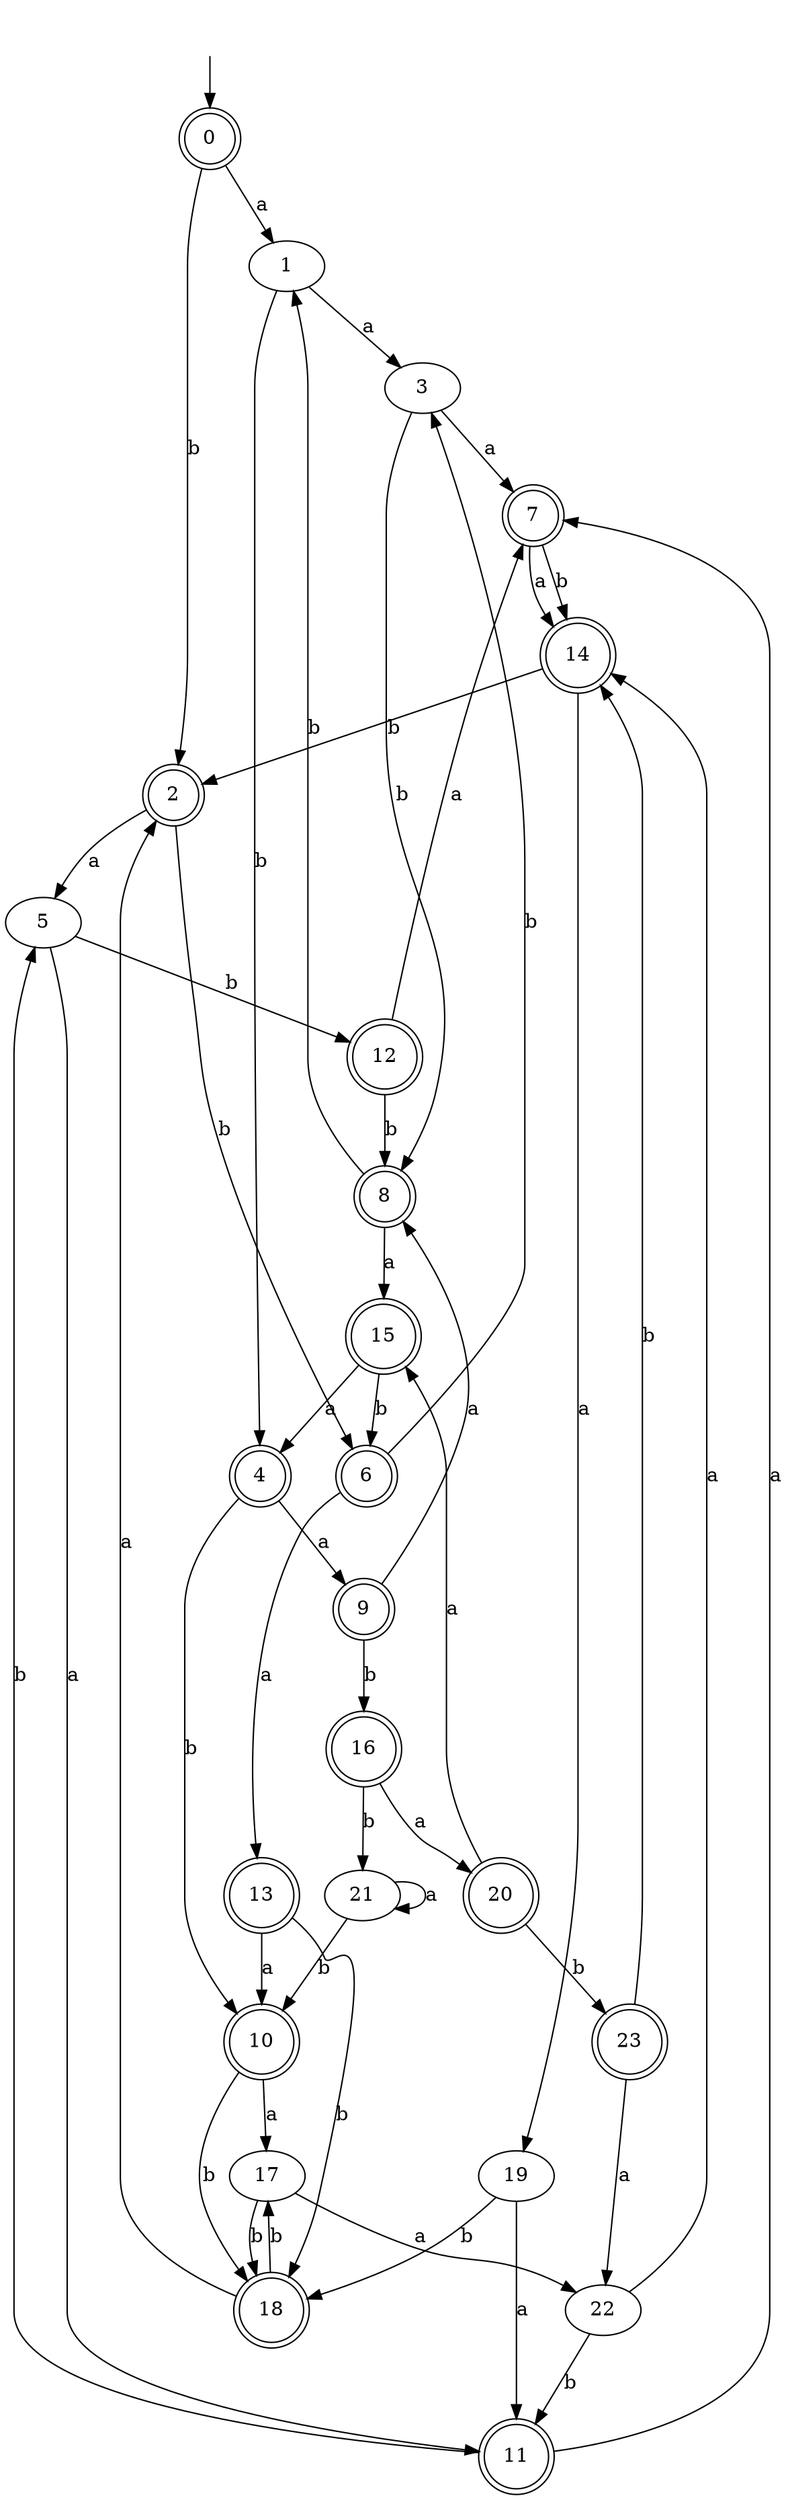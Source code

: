 digraph RandomDFA {
  __start0 [label="", shape=none];
  __start0 -> 0 [label=""];
  0 [shape=circle] [shape=doublecircle]
  0 -> 1 [label="a"]
  0 -> 2 [label="b"]
  1
  1 -> 3 [label="a"]
  1 -> 4 [label="b"]
  2 [shape=doublecircle]
  2 -> 5 [label="a"]
  2 -> 6 [label="b"]
  3
  3 -> 7 [label="a"]
  3 -> 8 [label="b"]
  4 [shape=doublecircle]
  4 -> 9 [label="a"]
  4 -> 10 [label="b"]
  5
  5 -> 11 [label="a"]
  5 -> 12 [label="b"]
  6 [shape=doublecircle]
  6 -> 13 [label="a"]
  6 -> 3 [label="b"]
  7 [shape=doublecircle]
  7 -> 14 [label="a"]
  7 -> 14 [label="b"]
  8 [shape=doublecircle]
  8 -> 15 [label="a"]
  8 -> 1 [label="b"]
  9 [shape=doublecircle]
  9 -> 8 [label="a"]
  9 -> 16 [label="b"]
  10 [shape=doublecircle]
  10 -> 17 [label="a"]
  10 -> 18 [label="b"]
  11 [shape=doublecircle]
  11 -> 7 [label="a"]
  11 -> 5 [label="b"]
  12 [shape=doublecircle]
  12 -> 7 [label="a"]
  12 -> 8 [label="b"]
  13 [shape=doublecircle]
  13 -> 10 [label="a"]
  13 -> 18 [label="b"]
  14 [shape=doublecircle]
  14 -> 19 [label="a"]
  14 -> 2 [label="b"]
  15 [shape=doublecircle]
  15 -> 4 [label="a"]
  15 -> 6 [label="b"]
  16 [shape=doublecircle]
  16 -> 20 [label="a"]
  16 -> 21 [label="b"]
  17
  17 -> 22 [label="a"]
  17 -> 18 [label="b"]
  18 [shape=doublecircle]
  18 -> 2 [label="a"]
  18 -> 17 [label="b"]
  19
  19 -> 11 [label="a"]
  19 -> 18 [label="b"]
  20 [shape=doublecircle]
  20 -> 15 [label="a"]
  20 -> 23 [label="b"]
  21
  21 -> 21 [label="a"]
  21 -> 10 [label="b"]
  22
  22 -> 14 [label="a"]
  22 -> 11 [label="b"]
  23 [shape=doublecircle]
  23 -> 22 [label="a"]
  23 -> 14 [label="b"]
}
